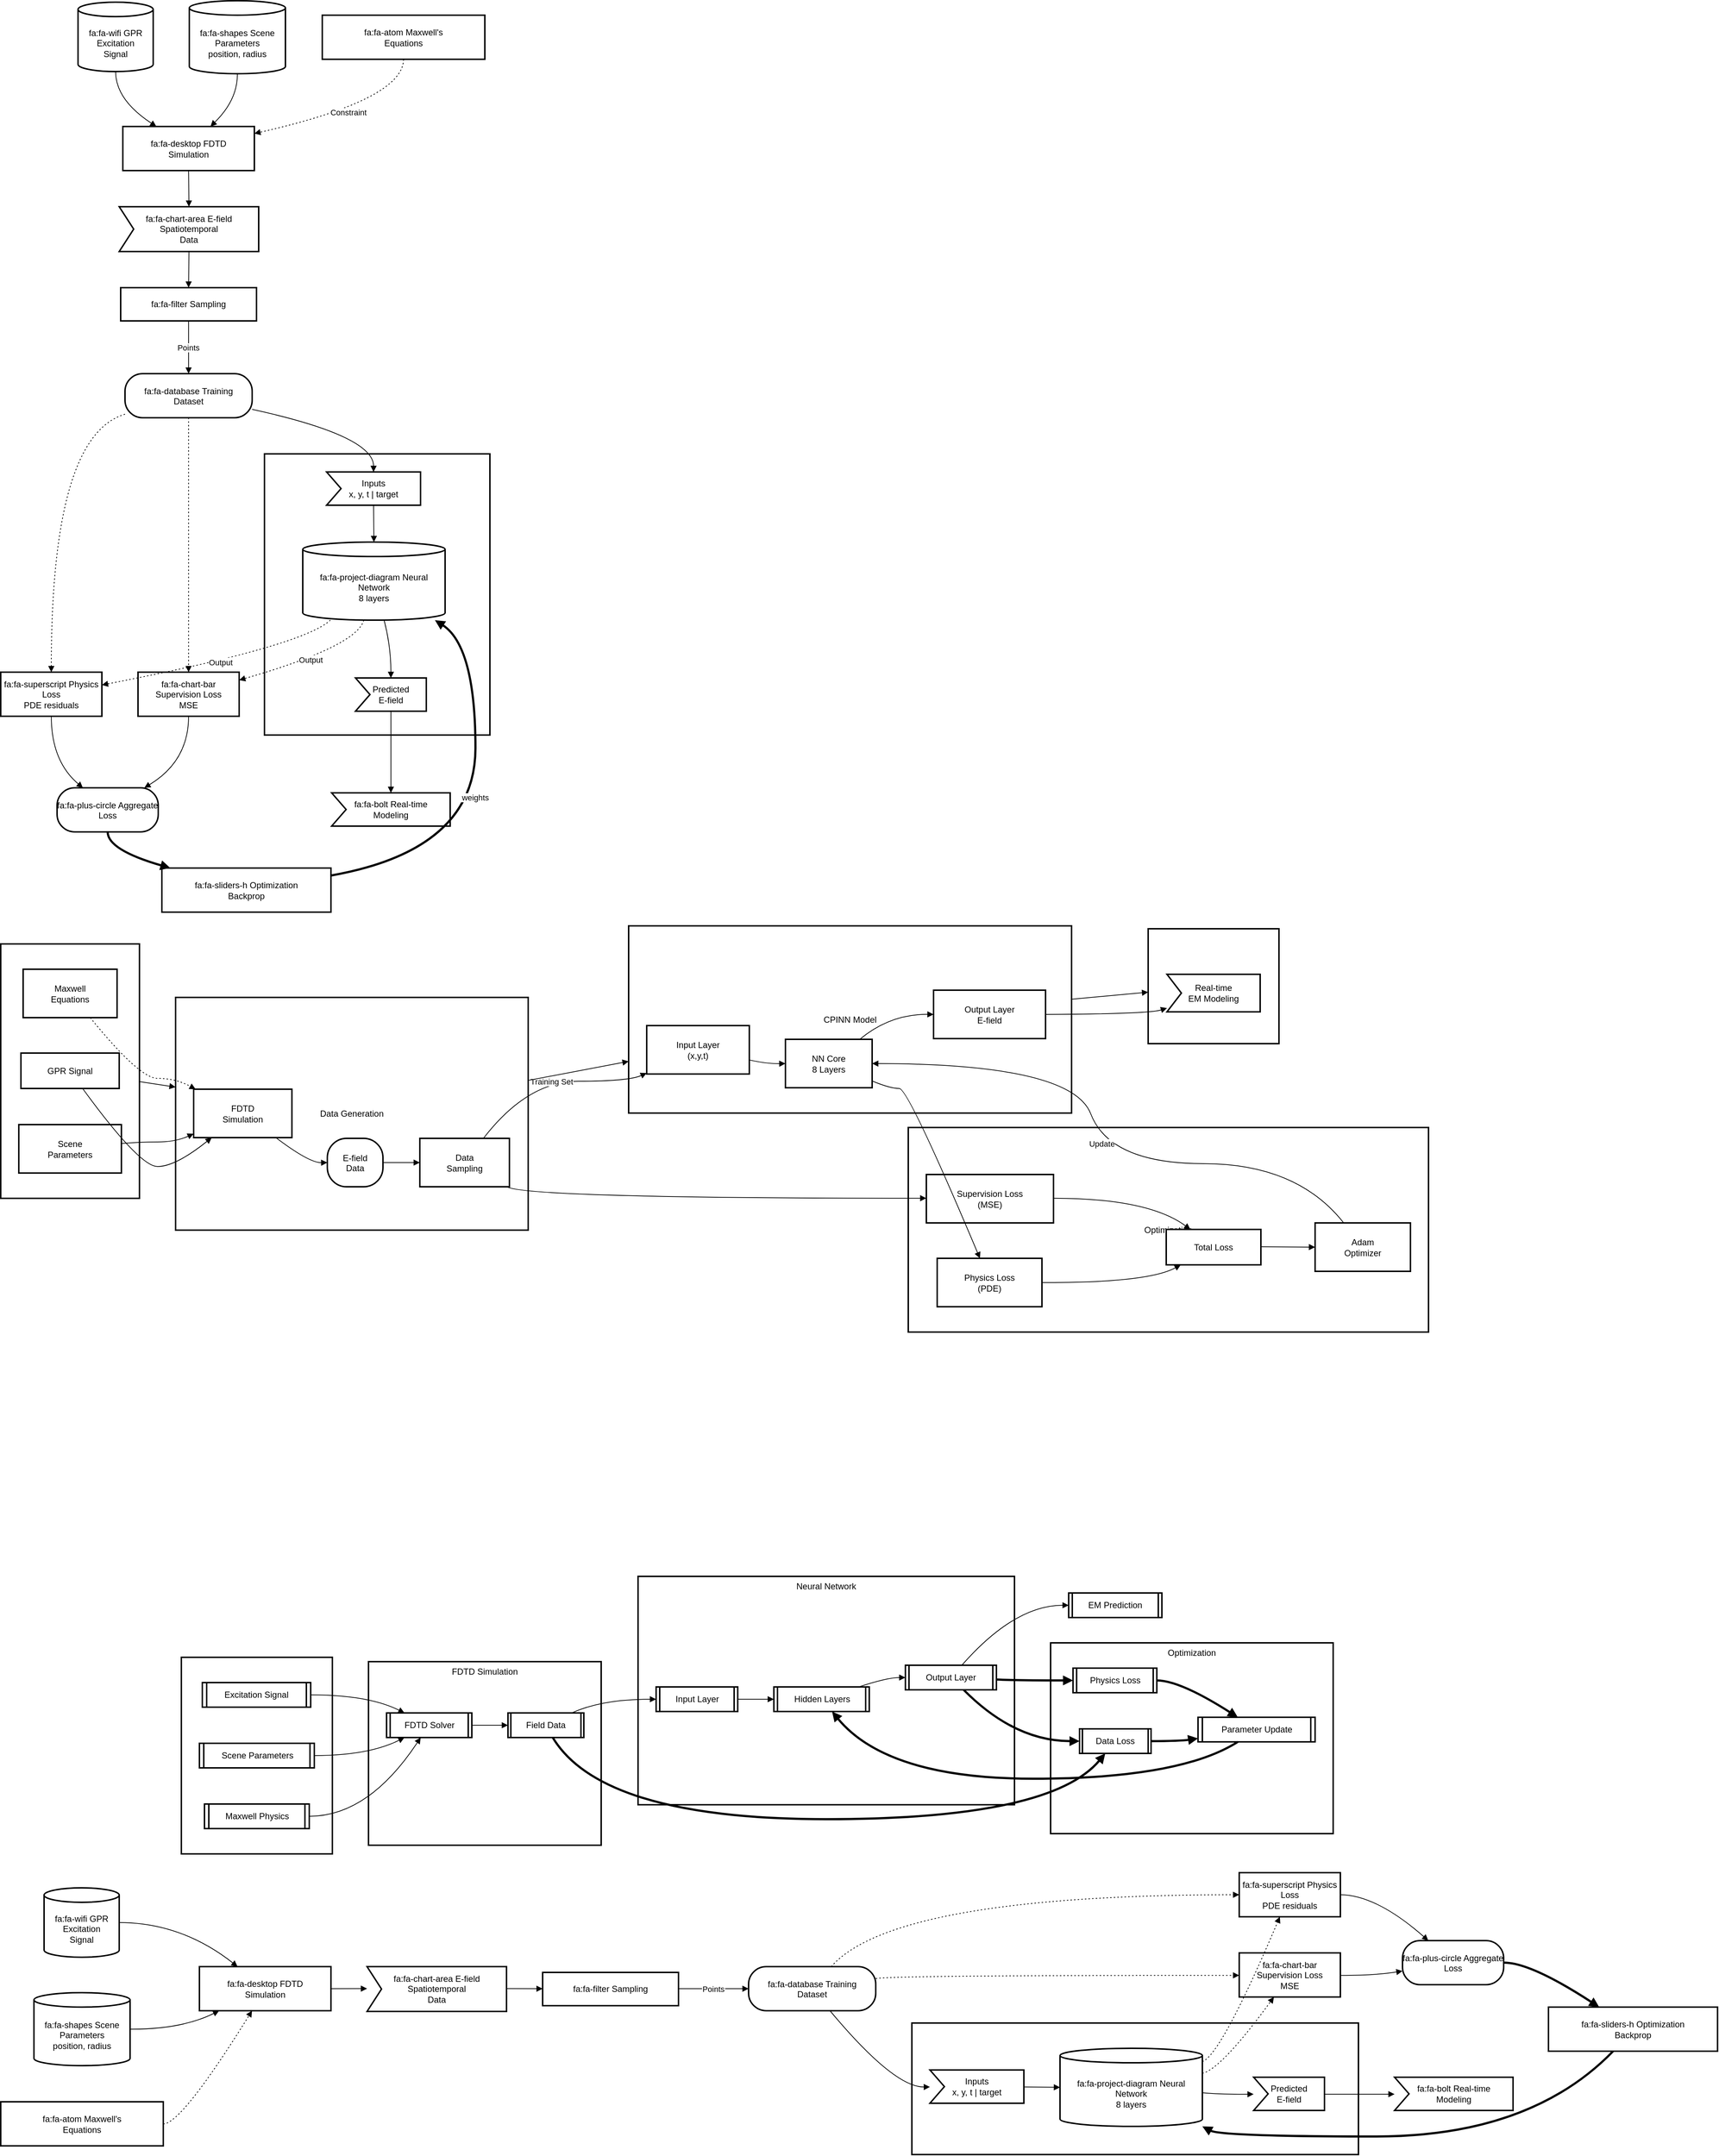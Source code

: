 <mxfile version="24.8.3">
  <diagram name="第 1 页" id="Es1IzpoL_HjVBr5iqfcD">
    <mxGraphModel dx="2593" dy="1373" grid="1" gridSize="10" guides="1" tooltips="1" connect="1" arrows="1" fold="1" page="1" pageScale="1" pageWidth="827" pageHeight="1169" math="0" shadow="0">
      <root>
        <mxCell id="0" />
        <mxCell id="1" parent="0" />
        <mxCell id="CLA0H4NjxsE6k_B4uR5a-1" value="CPINN Neural Network" style="whiteSpace=wrap;strokeWidth=2;" vertex="1" parent="1">
          <mxGeometry x="385" y="647" width="312" height="389" as="geometry" />
        </mxCell>
        <mxCell id="CLA0H4NjxsE6k_B4uR5a-2" value="fa:fa-wifi GPR&#xa;Excitation&#xa;Signal" style="shape=cylinder3;boundedLbl=1;backgroundOutline=1;size=10;strokeWidth=2;whiteSpace=wrap;" vertex="1" parent="1">
          <mxGeometry x="127" y="22" width="104" height="96" as="geometry" />
        </mxCell>
        <mxCell id="CLA0H4NjxsE6k_B4uR5a-3" value="fa:fa-shapes Scene&#xa;Parameters&#xa;position, radius" style="shape=cylinder3;boundedLbl=1;backgroundOutline=1;size=10;strokeWidth=2;whiteSpace=wrap;" vertex="1" parent="1">
          <mxGeometry x="281" y="20" width="133" height="101" as="geometry" />
        </mxCell>
        <mxCell id="CLA0H4NjxsE6k_B4uR5a-4" value="fa:fa-atom Maxwell&#39;s&#xa;Equations" style="whiteSpace=wrap;strokeWidth=2;" vertex="1" parent="1">
          <mxGeometry x="465" y="40" width="225" height="61" as="geometry" />
        </mxCell>
        <mxCell id="CLA0H4NjxsE6k_B4uR5a-5" value="fa:fa-desktop FDTD&#xa;Simulation" style="whiteSpace=wrap;strokeWidth=2;" vertex="1" parent="1">
          <mxGeometry x="189" y="194" width="182" height="61" as="geometry" />
        </mxCell>
        <mxCell id="CLA0H4NjxsE6k_B4uR5a-6" value="fa:fa-chart-area E-field&#xa;Spatiotemporal&#xa;Data" style="shape=mxgraph.arrows2.arrow;dy=0;dx=0;notch=20;strokeWidth=2;whiteSpace=wrap;" vertex="1" parent="1">
          <mxGeometry x="184" y="305" width="193" height="62" as="geometry" />
        </mxCell>
        <mxCell id="CLA0H4NjxsE6k_B4uR5a-7" value="fa:fa-filter Sampling" style="whiteSpace=wrap;strokeWidth=2;" vertex="1" parent="1">
          <mxGeometry x="186" y="417" width="188" height="46" as="geometry" />
        </mxCell>
        <mxCell id="CLA0H4NjxsE6k_B4uR5a-8" value="fa:fa-database Training&#xa;Dataset" style="rounded=1;arcSize=40;strokeWidth=2" vertex="1" parent="1">
          <mxGeometry x="192" y="536" width="176" height="61" as="geometry" />
        </mxCell>
        <mxCell id="CLA0H4NjxsE6k_B4uR5a-9" value="Inputs&#xa;x, y, t | target" style="shape=mxgraph.arrows2.arrow;dy=0;dx=0;notch=20;strokeWidth=2;whiteSpace=wrap;" vertex="1" parent="1">
          <mxGeometry x="471" y="672" width="130" height="46" as="geometry" />
        </mxCell>
        <mxCell id="CLA0H4NjxsE6k_B4uR5a-10" value="fa:fa-project-diagram Neural&#xa;Network&#xa;8 layers" style="shape=cylinder3;boundedLbl=1;backgroundOutline=1;size=10;strokeWidth=2;whiteSpace=wrap;" vertex="1" parent="1">
          <mxGeometry x="438" y="769" width="197" height="108" as="geometry" />
        </mxCell>
        <mxCell id="CLA0H4NjxsE6k_B4uR5a-11" value="Predicted&#xa;E-field" style="shape=mxgraph.arrows2.arrow;dy=0;dx=0;notch=20;strokeWidth=2;whiteSpace=wrap;" vertex="1" parent="1">
          <mxGeometry x="511" y="957" width="98" height="46" as="geometry" />
        </mxCell>
        <mxCell id="CLA0H4NjxsE6k_B4uR5a-12" value="fa:fa-superscript Physics Loss&#xa;PDE residuals" style="whiteSpace=wrap;strokeWidth=2;" vertex="1" parent="1">
          <mxGeometry x="20" y="949" width="140" height="61" as="geometry" />
        </mxCell>
        <mxCell id="CLA0H4NjxsE6k_B4uR5a-13" value="fa:fa-chart-bar Supervision Loss&#xa;MSE" style="whiteSpace=wrap;strokeWidth=2;" vertex="1" parent="1">
          <mxGeometry x="210" y="949" width="140" height="61" as="geometry" />
        </mxCell>
        <mxCell id="CLA0H4NjxsE6k_B4uR5a-14" value="fa:fa-plus-circle Aggregate&#xa;Loss" style="rounded=1;arcSize=40;strokeWidth=2" vertex="1" parent="1">
          <mxGeometry x="98" y="1109" width="140" height="61" as="geometry" />
        </mxCell>
        <mxCell id="CLA0H4NjxsE6k_B4uR5a-15" value="fa:fa-sliders-h Optimization&#xa;Backprop" style="whiteSpace=wrap;strokeWidth=2;" vertex="1" parent="1">
          <mxGeometry x="243" y="1220" width="234" height="61" as="geometry" />
        </mxCell>
        <mxCell id="CLA0H4NjxsE6k_B4uR5a-16" value="fa:fa-bolt Real-time&#xa;Modeling" style="shape=mxgraph.arrows2.arrow;dy=0;dx=0;notch=20;strokeWidth=2;whiteSpace=wrap;" vertex="1" parent="1">
          <mxGeometry x="478" y="1116" width="164" height="46" as="geometry" />
        </mxCell>
        <mxCell id="CLA0H4NjxsE6k_B4uR5a-17" value="" style="curved=1;startArrow=none;endArrow=block;exitX=0.5;exitY=1;entryX=0.25;entryY=-0.01;rounded=0;" edge="1" parent="1" source="CLA0H4NjxsE6k_B4uR5a-2" target="CLA0H4NjxsE6k_B4uR5a-5">
          <mxGeometry relative="1" as="geometry">
            <Array as="points">
              <mxPoint x="179" y="157" />
            </Array>
          </mxGeometry>
        </mxCell>
        <mxCell id="CLA0H4NjxsE6k_B4uR5a-18" value="" style="curved=1;startArrow=none;endArrow=block;exitX=0.5;exitY=1;entryX=0.67;entryY=-0.01;rounded=0;" edge="1" parent="1" source="CLA0H4NjxsE6k_B4uR5a-3" target="CLA0H4NjxsE6k_B4uR5a-5">
          <mxGeometry relative="1" as="geometry">
            <Array as="points">
              <mxPoint x="348" y="157" />
            </Array>
          </mxGeometry>
        </mxCell>
        <mxCell id="CLA0H4NjxsE6k_B4uR5a-19" value="Constraint" style="curved=1;dashed=1;dashPattern=2 3;startArrow=none;endArrow=block;exitX=0.5;exitY=1;entryX=1;entryY=0.16;rounded=0;" edge="1" parent="1" source="CLA0H4NjxsE6k_B4uR5a-4" target="CLA0H4NjxsE6k_B4uR5a-5">
          <mxGeometry relative="1" as="geometry">
            <Array as="points">
              <mxPoint x="577" y="157" />
            </Array>
          </mxGeometry>
        </mxCell>
        <mxCell id="CLA0H4NjxsE6k_B4uR5a-20" value="" style="curved=1;startArrow=none;endArrow=block;exitX=0.5;exitY=1;entryX=0.5;entryY=0;rounded=0;" edge="1" parent="1" source="CLA0H4NjxsE6k_B4uR5a-5" target="CLA0H4NjxsE6k_B4uR5a-6">
          <mxGeometry relative="1" as="geometry">
            <Array as="points" />
          </mxGeometry>
        </mxCell>
        <mxCell id="CLA0H4NjxsE6k_B4uR5a-21" value="" style="curved=1;startArrow=none;endArrow=block;exitX=0.5;exitY=1;entryX=0.5;entryY=-0.01;rounded=0;" edge="1" parent="1" source="CLA0H4NjxsE6k_B4uR5a-6" target="CLA0H4NjxsE6k_B4uR5a-7">
          <mxGeometry relative="1" as="geometry">
            <Array as="points" />
          </mxGeometry>
        </mxCell>
        <mxCell id="CLA0H4NjxsE6k_B4uR5a-22" value="Points" style="curved=1;startArrow=none;endArrow=block;exitX=0.5;exitY=0.99;entryX=0.5;entryY=0;rounded=0;" edge="1" parent="1" source="CLA0H4NjxsE6k_B4uR5a-7" target="CLA0H4NjxsE6k_B4uR5a-8">
          <mxGeometry relative="1" as="geometry">
            <Array as="points" />
          </mxGeometry>
        </mxCell>
        <mxCell id="CLA0H4NjxsE6k_B4uR5a-23" value="" style="curved=1;startArrow=none;endArrow=block;exitX=1;exitY=0.81;entryX=0.5;entryY=0;rounded=0;" edge="1" parent="1" source="CLA0H4NjxsE6k_B4uR5a-8" target="CLA0H4NjxsE6k_B4uR5a-9">
          <mxGeometry relative="1" as="geometry">
            <Array as="points">
              <mxPoint x="536" y="622" />
            </Array>
          </mxGeometry>
        </mxCell>
        <mxCell id="CLA0H4NjxsE6k_B4uR5a-24" value="" style="curved=1;startArrow=none;endArrow=block;exitX=0.5;exitY=1.01;entryX=0.5;entryY=0;rounded=0;" edge="1" parent="1" source="CLA0H4NjxsE6k_B4uR5a-9" target="CLA0H4NjxsE6k_B4uR5a-10">
          <mxGeometry relative="1" as="geometry">
            <Array as="points" />
          </mxGeometry>
        </mxCell>
        <mxCell id="CLA0H4NjxsE6k_B4uR5a-25" value="" style="curved=1;startArrow=none;endArrow=block;exitX=0.57;exitY=0.99;entryX=0.5;entryY=-0.01;rounded=0;" edge="1" parent="1" source="CLA0H4NjxsE6k_B4uR5a-10" target="CLA0H4NjxsE6k_B4uR5a-11">
          <mxGeometry relative="1" as="geometry">
            <Array as="points">
              <mxPoint x="560" y="913" />
            </Array>
          </mxGeometry>
        </mxCell>
        <mxCell id="CLA0H4NjxsE6k_B4uR5a-26" value="" style="curved=1;startArrow=none;endArrow=block;exitX=0.5;exitY=1;entryX=0.5;entryY=0;rounded=0;" edge="1" parent="1" source="CLA0H4NjxsE6k_B4uR5a-11" target="CLA0H4NjxsE6k_B4uR5a-16">
          <mxGeometry relative="1" as="geometry">
            <Array as="points" />
          </mxGeometry>
        </mxCell>
        <mxCell id="CLA0H4NjxsE6k_B4uR5a-27" value="" style="curved=1;dashed=1;dashPattern=2 3;startArrow=none;endArrow=block;exitX=0;exitY=0.92;entryX=0.5;entryY=0;rounded=0;" edge="1" parent="1" source="CLA0H4NjxsE6k_B4uR5a-8" target="CLA0H4NjxsE6k_B4uR5a-12">
          <mxGeometry relative="1" as="geometry">
            <Array as="points">
              <mxPoint x="90" y="622" />
            </Array>
          </mxGeometry>
        </mxCell>
        <mxCell id="CLA0H4NjxsE6k_B4uR5a-28" value="" style="curved=1;dashed=1;dashPattern=2 3;startArrow=none;endArrow=block;exitX=0.5;exitY=1;entryX=0.5;entryY=0;rounded=0;" edge="1" parent="1" source="CLA0H4NjxsE6k_B4uR5a-8" target="CLA0H4NjxsE6k_B4uR5a-13">
          <mxGeometry relative="1" as="geometry">
            <Array as="points" />
          </mxGeometry>
        </mxCell>
        <mxCell id="CLA0H4NjxsE6k_B4uR5a-29" value="Output" style="curved=1;dashed=1;dashPattern=2 3;startArrow=none;endArrow=block;exitX=0.2;exitY=0.99;entryX=1;entryY=0.29;rounded=0;" edge="1" parent="1" source="CLA0H4NjxsE6k_B4uR5a-10" target="CLA0H4NjxsE6k_B4uR5a-12">
          <mxGeometry relative="1" as="geometry">
            <Array as="points">
              <mxPoint x="438" y="913" />
            </Array>
          </mxGeometry>
        </mxCell>
        <mxCell id="CLA0H4NjxsE6k_B4uR5a-30" value="Output" style="curved=1;dashed=1;dashPattern=2 3;startArrow=none;endArrow=block;exitX=0.43;exitY=0.99;entryX=1;entryY=0.18;rounded=0;" edge="1" parent="1" source="CLA0H4NjxsE6k_B4uR5a-10" target="CLA0H4NjxsE6k_B4uR5a-13">
          <mxGeometry relative="1" as="geometry">
            <Array as="points">
              <mxPoint x="513" y="913" />
            </Array>
          </mxGeometry>
        </mxCell>
        <mxCell id="CLA0H4NjxsE6k_B4uR5a-31" value="" style="curved=1;startArrow=none;endArrow=block;exitX=0.5;exitY=1.01;entryX=0.25;entryY=-0.01;rounded=0;" edge="1" parent="1" source="CLA0H4NjxsE6k_B4uR5a-12" target="CLA0H4NjxsE6k_B4uR5a-14">
          <mxGeometry relative="1" as="geometry">
            <Array as="points">
              <mxPoint x="90" y="1072" />
            </Array>
          </mxGeometry>
        </mxCell>
        <mxCell id="CLA0H4NjxsE6k_B4uR5a-32" value="" style="curved=1;startArrow=none;endArrow=block;exitX=0.5;exitY=1.01;entryX=0.87;entryY=-0.01;rounded=0;" edge="1" parent="1" source="CLA0H4NjxsE6k_B4uR5a-13" target="CLA0H4NjxsE6k_B4uR5a-14">
          <mxGeometry relative="1" as="geometry">
            <Array as="points">
              <mxPoint x="280" y="1072" />
            </Array>
          </mxGeometry>
        </mxCell>
        <mxCell id="CLA0H4NjxsE6k_B4uR5a-33" value="" style="curved=1;startArrow=none;endArrow=block;strokeWidth=3;exitX=0.5;exitY=1;entryX=0.05;entryY=0;rounded=0;" edge="1" parent="1" source="CLA0H4NjxsE6k_B4uR5a-14" target="CLA0H4NjxsE6k_B4uR5a-15">
          <mxGeometry relative="1" as="geometry">
            <Array as="points">
              <mxPoint x="168" y="1195" />
            </Array>
          </mxGeometry>
        </mxCell>
        <mxCell id="CLA0H4NjxsE6k_B4uR5a-34" value="weights" style="curved=1;startArrow=none;endArrow=block;strokeWidth=3;exitX=1;exitY=0.17;entryX=0.92;entryY=0.99;rounded=0;" edge="1" parent="1" source="CLA0H4NjxsE6k_B4uR5a-15" target="CLA0H4NjxsE6k_B4uR5a-10">
          <mxGeometry relative="1" as="geometry">
            <Array as="points">
              <mxPoint x="677" y="1195" />
              <mxPoint x="677" y="913" />
            </Array>
          </mxGeometry>
        </mxCell>
        <mxCell id="CLA0H4NjxsE6k_B4uR5a-35" value="Output" style="whiteSpace=wrap;strokeWidth=2;" vertex="1" parent="1">
          <mxGeometry x="1608" y="1304" width="181" height="159" as="geometry" />
        </mxCell>
        <mxCell id="CLA0H4NjxsE6k_B4uR5a-36" value="Optimization" style="whiteSpace=wrap;strokeWidth=2;" vertex="1" parent="1">
          <mxGeometry x="1276" y="1579" width="720" height="283" as="geometry" />
        </mxCell>
        <mxCell id="CLA0H4NjxsE6k_B4uR5a-37" value="CPINN Model" style="whiteSpace=wrap;strokeWidth=2;" vertex="1" parent="1">
          <mxGeometry x="889" y="1300" width="613" height="259" as="geometry" />
        </mxCell>
        <mxCell id="CLA0H4NjxsE6k_B4uR5a-38" value="Data Generation" style="whiteSpace=wrap;strokeWidth=2;" vertex="1" parent="1">
          <mxGeometry x="262" y="1399" width="488" height="322" as="geometry" />
        </mxCell>
        <mxCell id="CLA0H4NjxsE6k_B4uR5a-39" value="Physical Inputs" style="whiteSpace=wrap;strokeWidth=2;" vertex="1" parent="1">
          <mxGeometry x="20" y="1325" width="192" height="352" as="geometry" />
        </mxCell>
        <mxCell id="CLA0H4NjxsE6k_B4uR5a-40" value="GPR Signal" style="whiteSpace=wrap;strokeWidth=2;" vertex="1" parent="1">
          <mxGeometry x="48" y="1476" width="136" height="49" as="geometry" />
        </mxCell>
        <mxCell id="CLA0H4NjxsE6k_B4uR5a-41" value="Scene&#xa;Parameters" style="whiteSpace=wrap;strokeWidth=2;" vertex="1" parent="1">
          <mxGeometry x="45" y="1575" width="142" height="67" as="geometry" />
        </mxCell>
        <mxCell id="CLA0H4NjxsE6k_B4uR5a-42" value="Maxwell&#xa;Equations" style="whiteSpace=wrap;strokeWidth=2;" vertex="1" parent="1">
          <mxGeometry x="51" y="1360" width="130" height="67" as="geometry" />
        </mxCell>
        <mxCell id="CLA0H4NjxsE6k_B4uR5a-43" value="FDTD&#xa;Simulation" style="whiteSpace=wrap;strokeWidth=2;" vertex="1" parent="1">
          <mxGeometry x="287" y="1526" width="136" height="67" as="geometry" />
        </mxCell>
        <mxCell id="CLA0H4NjxsE6k_B4uR5a-44" value="E-field&#xa;Data" style="rounded=1;arcSize=40;strokeWidth=2" vertex="1" parent="1">
          <mxGeometry x="472" y="1594" width="77" height="67" as="geometry" />
        </mxCell>
        <mxCell id="CLA0H4NjxsE6k_B4uR5a-45" value="Data&#xa;Sampling" style="whiteSpace=wrap;strokeWidth=2;" vertex="1" parent="1">
          <mxGeometry x="600" y="1594" width="124" height="67" as="geometry" />
        </mxCell>
        <mxCell id="CLA0H4NjxsE6k_B4uR5a-46" value="Input Layer&#xa;(x,y,t)" style="whiteSpace=wrap;strokeWidth=2;" vertex="1" parent="1">
          <mxGeometry x="914" y="1438" width="142" height="67" as="geometry" />
        </mxCell>
        <mxCell id="CLA0H4NjxsE6k_B4uR5a-47" value="NN Core&#xa;8 Layers" style="whiteSpace=wrap;strokeWidth=2;" vertex="1" parent="1">
          <mxGeometry x="1106" y="1457" width="120" height="67" as="geometry" />
        </mxCell>
        <mxCell id="CLA0H4NjxsE6k_B4uR5a-48" value="Output Layer&#xa;E-field" style="whiteSpace=wrap;strokeWidth=2;" vertex="1" parent="1">
          <mxGeometry x="1311" y="1389" width="155" height="67" as="geometry" />
        </mxCell>
        <mxCell id="CLA0H4NjxsE6k_B4uR5a-49" value="Physics Loss&#xa;(PDE)" style="whiteSpace=wrap;strokeWidth=2;" vertex="1" parent="1">
          <mxGeometry x="1316" y="1760" width="145" height="67" as="geometry" />
        </mxCell>
        <mxCell id="CLA0H4NjxsE6k_B4uR5a-50" value="Supervision Loss&#xa;(MSE)" style="whiteSpace=wrap;strokeWidth=2;" vertex="1" parent="1">
          <mxGeometry x="1301" y="1644" width="176" height="67" as="geometry" />
        </mxCell>
        <mxCell id="CLA0H4NjxsE6k_B4uR5a-51" value="Total Loss" style="whiteSpace=wrap;strokeWidth=2;" vertex="1" parent="1">
          <mxGeometry x="1633" y="1720" width="131" height="49" as="geometry" />
        </mxCell>
        <mxCell id="CLA0H4NjxsE6k_B4uR5a-52" value="Adam&#xa;Optimizer" style="whiteSpace=wrap;strokeWidth=2;" vertex="1" parent="1">
          <mxGeometry x="1839" y="1711" width="132" height="67" as="geometry" />
        </mxCell>
        <mxCell id="CLA0H4NjxsE6k_B4uR5a-53" value="Real-time&#xa;EM Modeling" style="shape=mxgraph.arrows2.arrow;dy=0;dx=0;notch=20;strokeWidth=2;whiteSpace=wrap;" vertex="1" parent="1">
          <mxGeometry x="1634" y="1367" width="129" height="52" as="geometry" />
        </mxCell>
        <mxCell id="CLA0H4NjxsE6k_B4uR5a-54" value="" style="curved=1;startArrow=none;endArrow=block;exitX=0.63;exitY=1.01;entryX=0.19;entryY=0.99;rounded=0;" edge="1" parent="1" source="CLA0H4NjxsE6k_B4uR5a-40" target="CLA0H4NjxsE6k_B4uR5a-43">
          <mxGeometry relative="1" as="geometry">
            <Array as="points">
              <mxPoint x="212" y="1633" />
              <mxPoint x="262" y="1633" />
            </Array>
          </mxGeometry>
        </mxCell>
        <mxCell id="CLA0H4NjxsE6k_B4uR5a-55" value="" style="curved=1;startArrow=none;endArrow=block;exitX=1;exitY=0.39;entryX=0;entryY=0.92;rounded=0;" edge="1" parent="1" source="CLA0H4NjxsE6k_B4uR5a-41" target="CLA0H4NjxsE6k_B4uR5a-43">
          <mxGeometry relative="1" as="geometry">
            <Array as="points">
              <mxPoint x="212" y="1599" />
              <mxPoint x="262" y="1599" />
            </Array>
          </mxGeometry>
        </mxCell>
        <mxCell id="CLA0H4NjxsE6k_B4uR5a-56" value="" style="curved=1;dashed=1;dashPattern=2 3;startArrow=none;endArrow=block;exitX=0.71;exitY=0.99;entryX=0.02;entryY=0;rounded=0;" edge="1" parent="1" source="CLA0H4NjxsE6k_B4uR5a-42" target="CLA0H4NjxsE6k_B4uR5a-43">
          <mxGeometry relative="1" as="geometry">
            <Array as="points">
              <mxPoint x="212" y="1511" />
              <mxPoint x="262" y="1511" />
            </Array>
          </mxGeometry>
        </mxCell>
        <mxCell id="CLA0H4NjxsE6k_B4uR5a-57" value="" style="curved=1;startArrow=none;endArrow=block;exitX=0.83;exitY=0.99;entryX=0.01;entryY=0.5;rounded=0;" edge="1" parent="1" source="CLA0H4NjxsE6k_B4uR5a-43" target="CLA0H4NjxsE6k_B4uR5a-44">
          <mxGeometry relative="1" as="geometry">
            <Array as="points">
              <mxPoint x="447" y="1628" />
            </Array>
          </mxGeometry>
        </mxCell>
        <mxCell id="CLA0H4NjxsE6k_B4uR5a-58" value="" style="curved=1;startArrow=none;endArrow=block;exitX=1.01;exitY=0.5;entryX=0;entryY=0.5;rounded=0;" edge="1" parent="1" source="CLA0H4NjxsE6k_B4uR5a-44" target="CLA0H4NjxsE6k_B4uR5a-45">
          <mxGeometry relative="1" as="geometry">
            <Array as="points" />
          </mxGeometry>
        </mxCell>
        <mxCell id="CLA0H4NjxsE6k_B4uR5a-59" value="Training Set" style="curved=1;startArrow=none;endArrow=block;exitX=0.71;exitY=0;entryX=0;entryY=0.98;rounded=0;" edge="1" parent="1" source="CLA0H4NjxsE6k_B4uR5a-45" target="CLA0H4NjxsE6k_B4uR5a-46">
          <mxGeometry relative="1" as="geometry">
            <Array as="points">
              <mxPoint x="749" y="1515" />
              <mxPoint x="889" y="1515" />
            </Array>
          </mxGeometry>
        </mxCell>
        <mxCell id="CLA0H4NjxsE6k_B4uR5a-60" value="" style="curved=1;startArrow=none;endArrow=block;exitX=1;exitY=0.71;entryX=0;entryY=0.5;rounded=0;" edge="1" parent="1" source="CLA0H4NjxsE6k_B4uR5a-46" target="CLA0H4NjxsE6k_B4uR5a-47">
          <mxGeometry relative="1" as="geometry">
            <Array as="points">
              <mxPoint x="1081" y="1491" />
            </Array>
          </mxGeometry>
        </mxCell>
        <mxCell id="CLA0H4NjxsE6k_B4uR5a-61" value="" style="curved=1;startArrow=none;endArrow=block;exitX=0.85;exitY=0.01;entryX=0;entryY=0.5;rounded=0;" edge="1" parent="1" source="CLA0H4NjxsE6k_B4uR5a-47" target="CLA0H4NjxsE6k_B4uR5a-48">
          <mxGeometry relative="1" as="geometry">
            <Array as="points">
              <mxPoint x="1251" y="1422" />
            </Array>
          </mxGeometry>
        </mxCell>
        <mxCell id="CLA0H4NjxsE6k_B4uR5a-62" value="" style="curved=1;startArrow=none;endArrow=block;exitX=1;exitY=0.5;entryX=0;entryY=0.9;rounded=0;" edge="1" parent="1" source="CLA0H4NjxsE6k_B4uR5a-48" target="CLA0H4NjxsE6k_B4uR5a-53">
          <mxGeometry relative="1" as="geometry">
            <Array as="points">
              <mxPoint x="1608" y="1422" />
            </Array>
          </mxGeometry>
        </mxCell>
        <mxCell id="CLA0H4NjxsE6k_B4uR5a-63" value="" style="curved=1;startArrow=none;endArrow=block;exitX=0.97;exitY=1;entryX=0;entryY=0.49;rounded=0;" edge="1" parent="1" source="CLA0H4NjxsE6k_B4uR5a-45" target="CLA0H4NjxsE6k_B4uR5a-50">
          <mxGeometry relative="1" as="geometry">
            <Array as="points">
              <mxPoint x="749" y="1677" />
            </Array>
          </mxGeometry>
        </mxCell>
        <mxCell id="CLA0H4NjxsE6k_B4uR5a-64" value="" style="curved=1;startArrow=none;endArrow=block;exitX=1;exitY=0.86;entryX=0.41;entryY=0.01;rounded=0;" edge="1" parent="1" source="CLA0H4NjxsE6k_B4uR5a-47" target="CLA0H4NjxsE6k_B4uR5a-49">
          <mxGeometry relative="1" as="geometry">
            <Array as="points">
              <mxPoint x="1251" y="1525" />
              <mxPoint x="1276" y="1525" />
            </Array>
          </mxGeometry>
        </mxCell>
        <mxCell id="CLA0H4NjxsE6k_B4uR5a-65" value="" style="curved=1;startArrow=none;endArrow=block;exitX=1;exitY=0.5;entryX=0.16;entryY=0.99;rounded=0;" edge="1" parent="1" source="CLA0H4NjxsE6k_B4uR5a-49" target="CLA0H4NjxsE6k_B4uR5a-51">
          <mxGeometry relative="1" as="geometry">
            <Array as="points">
              <mxPoint x="1608" y="1794" />
            </Array>
          </mxGeometry>
        </mxCell>
        <mxCell id="CLA0H4NjxsE6k_B4uR5a-66" value="" style="curved=1;startArrow=none;endArrow=block;exitX=1;exitY=0.49;entryX=0.25;entryY=-0.01;rounded=0;" edge="1" parent="1" source="CLA0H4NjxsE6k_B4uR5a-50" target="CLA0H4NjxsE6k_B4uR5a-51">
          <mxGeometry relative="1" as="geometry">
            <Array as="points">
              <mxPoint x="1608" y="1677" />
            </Array>
          </mxGeometry>
        </mxCell>
        <mxCell id="CLA0H4NjxsE6k_B4uR5a-67" value="" style="curved=1;startArrow=none;endArrow=block;exitX=1;exitY=0.49;entryX=0;entryY=0.5;rounded=0;" edge="1" parent="1" source="CLA0H4NjxsE6k_B4uR5a-51" target="CLA0H4NjxsE6k_B4uR5a-52">
          <mxGeometry relative="1" as="geometry">
            <Array as="points" />
          </mxGeometry>
        </mxCell>
        <mxCell id="CLA0H4NjxsE6k_B4uR5a-68" value="Update" style="curved=1;startArrow=none;endArrow=block;exitX=0.3;exitY=0;entryX=1;entryY=0.5;rounded=0;" edge="1" parent="1" source="CLA0H4NjxsE6k_B4uR5a-52" target="CLA0H4NjxsE6k_B4uR5a-47">
          <mxGeometry relative="1" as="geometry">
            <Array as="points">
              <mxPoint x="1814" y="1629" />
              <mxPoint x="1555" y="1629" />
              <mxPoint x="1502" y="1491" />
            </Array>
          </mxGeometry>
        </mxCell>
        <mxCell id="CLA0H4NjxsE6k_B4uR5a-69" value="" style="curved=1;startArrow=none;endArrow=block;rounded=0;" edge="1" parent="1" source="CLA0H4NjxsE6k_B4uR5a-39" target="CLA0H4NjxsE6k_B4uR5a-38">
          <mxGeometry relative="1" as="geometry">
            <Array as="points" />
          </mxGeometry>
        </mxCell>
        <mxCell id="CLA0H4NjxsE6k_B4uR5a-70" value="" style="curved=1;startArrow=none;endArrow=block;rounded=0;" edge="1" parent="1" source="CLA0H4NjxsE6k_B4uR5a-38" target="CLA0H4NjxsE6k_B4uR5a-37">
          <mxGeometry relative="1" as="geometry">
            <Array as="points" />
          </mxGeometry>
        </mxCell>
        <mxCell id="CLA0H4NjxsE6k_B4uR5a-71" value="" style="curved=1;startArrow=none;endArrow=block;rounded=0;" edge="1" parent="1" source="CLA0H4NjxsE6k_B4uR5a-37" target="CLA0H4NjxsE6k_B4uR5a-35">
          <mxGeometry relative="1" as="geometry">
            <Array as="points" />
          </mxGeometry>
        </mxCell>
        <mxCell id="CLA0H4NjxsE6k_B4uR5a-72" value="Optimization" style="whiteSpace=wrap;strokeWidth=2;verticalAlign=top;" vertex="1" parent="1">
          <mxGeometry x="1473" y="2292" width="391" height="264" as="geometry" />
        </mxCell>
        <mxCell id="CLA0H4NjxsE6k_B4uR5a-73" value="Neural Network" style="whiteSpace=wrap;strokeWidth=2;verticalAlign=top;" vertex="1" parent="1">
          <mxGeometry x="902" y="2200" width="521" height="316" as="geometry" />
        </mxCell>
        <mxCell id="CLA0H4NjxsE6k_B4uR5a-74" value="FDTD Simulation" style="whiteSpace=wrap;strokeWidth=2;verticalAlign=top;" vertex="1" parent="1">
          <mxGeometry x="529" y="2318" width="322" height="254" as="geometry" />
        </mxCell>
        <mxCell id="CLA0H4NjxsE6k_B4uR5a-75" value="Input Sources" style="whiteSpace=wrap;strokeWidth=2;" vertex="1" parent="1">
          <mxGeometry x="270" y="2312" width="209" height="272" as="geometry" />
        </mxCell>
        <mxCell id="CLA0H4NjxsE6k_B4uR5a-76" value="Excitation Signal" style="strokeWidth=2;shape=process;whiteSpace=wrap;size=0.04;" vertex="1" parent="1">
          <mxGeometry x="299" y="2347" width="150" height="34" as="geometry" />
        </mxCell>
        <mxCell id="CLA0H4NjxsE6k_B4uR5a-77" value="Scene Parameters" style="strokeWidth=2;shape=process;whiteSpace=wrap;size=0.04;" vertex="1" parent="1">
          <mxGeometry x="295" y="2431" width="159" height="34" as="geometry" />
        </mxCell>
        <mxCell id="CLA0H4NjxsE6k_B4uR5a-78" value="Maxwell Physics" style="strokeWidth=2;shape=process;whiteSpace=wrap;size=0.04;" vertex="1" parent="1">
          <mxGeometry x="302" y="2515" width="145" height="34" as="geometry" />
        </mxCell>
        <mxCell id="CLA0H4NjxsE6k_B4uR5a-79" value="FDTD Solver" style="strokeWidth=2;shape=process;whiteSpace=wrap;size=0.04;" vertex="1" parent="1">
          <mxGeometry x="554" y="2389" width="118" height="34" as="geometry" />
        </mxCell>
        <mxCell id="CLA0H4NjxsE6k_B4uR5a-80" value="Field Data" style="strokeWidth=2;shape=process;whiteSpace=wrap;size=0.04;" vertex="1" parent="1">
          <mxGeometry x="722" y="2389" width="105" height="34" as="geometry" />
        </mxCell>
        <mxCell id="CLA0H4NjxsE6k_B4uR5a-81" value="Input Layer" style="strokeWidth=2;shape=process;whiteSpace=wrap;size=0.04;" vertex="1" parent="1">
          <mxGeometry x="927" y="2353" width="113" height="34" as="geometry" />
        </mxCell>
        <mxCell id="CLA0H4NjxsE6k_B4uR5a-82" value="Hidden Layers" style="strokeWidth=2;shape=process;whiteSpace=wrap;size=0.04;" vertex="1" parent="1">
          <mxGeometry x="1090" y="2353" width="132" height="34" as="geometry" />
        </mxCell>
        <mxCell id="CLA0H4NjxsE6k_B4uR5a-83" value="Output Layer" style="strokeWidth=2;shape=process;whiteSpace=wrap;size=0.04;" vertex="1" parent="1">
          <mxGeometry x="1272" y="2323" width="126" height="34" as="geometry" />
        </mxCell>
        <mxCell id="CLA0H4NjxsE6k_B4uR5a-84" value="Physics Loss" style="strokeWidth=2;shape=process;whiteSpace=wrap;size=0.04;" vertex="1" parent="1">
          <mxGeometry x="1504" y="2327" width="116" height="34" as="geometry" />
        </mxCell>
        <mxCell id="CLA0H4NjxsE6k_B4uR5a-85" value="Data Loss" style="strokeWidth=2;shape=process;whiteSpace=wrap;size=0.04;" vertex="1" parent="1">
          <mxGeometry x="1513" y="2411" width="99" height="34" as="geometry" />
        </mxCell>
        <mxCell id="CLA0H4NjxsE6k_B4uR5a-86" value="Parameter Update" style="strokeWidth=2;shape=process;whiteSpace=wrap;size=0.04;" vertex="1" parent="1">
          <mxGeometry x="1677" y="2395" width="162" height="34" as="geometry" />
        </mxCell>
        <mxCell id="CLA0H4NjxsE6k_B4uR5a-87" value="EM Prediction" style="strokeWidth=2;shape=process;whiteSpace=wrap;size=0.04;" vertex="1" parent="1">
          <mxGeometry x="1498" y="2223" width="129" height="34" as="geometry" />
        </mxCell>
        <mxCell id="CLA0H4NjxsE6k_B4uR5a-88" value="" style="curved=1;startArrow=none;endArrow=block;exitX=1;exitY=0.5;entryX=0;entryY=0.5;rounded=0;" edge="1" parent="1" source="CLA0H4NjxsE6k_B4uR5a-79" target="CLA0H4NjxsE6k_B4uR5a-80">
          <mxGeometry relative="1" as="geometry">
            <Array as="points" />
          </mxGeometry>
        </mxCell>
        <mxCell id="CLA0H4NjxsE6k_B4uR5a-89" value="" style="curved=1;startArrow=none;endArrow=block;exitX=1;exitY=0.5;entryX=0;entryY=0.5;rounded=0;" edge="1" parent="1" source="CLA0H4NjxsE6k_B4uR5a-81" target="CLA0H4NjxsE6k_B4uR5a-82">
          <mxGeometry relative="1" as="geometry">
            <Array as="points" />
          </mxGeometry>
        </mxCell>
        <mxCell id="CLA0H4NjxsE6k_B4uR5a-90" value="" style="curved=1;startArrow=none;endArrow=block;exitX=0.89;exitY=0;entryX=0;entryY=0.5;rounded=0;" edge="1" parent="1" source="CLA0H4NjxsE6k_B4uR5a-82" target="CLA0H4NjxsE6k_B4uR5a-83">
          <mxGeometry relative="1" as="geometry">
            <Array as="points">
              <mxPoint x="1247" y="2340" />
            </Array>
          </mxGeometry>
        </mxCell>
        <mxCell id="CLA0H4NjxsE6k_B4uR5a-91" value="" style="curved=1;startArrow=none;endArrow=block;strokeWidth=3;exitX=1;exitY=0.5;entryX=0.34;entryY=0;rounded=0;" edge="1" parent="1" source="CLA0H4NjxsE6k_B4uR5a-84" target="CLA0H4NjxsE6k_B4uR5a-86">
          <mxGeometry relative="1" as="geometry">
            <Array as="points">
              <mxPoint x="1652" y="2344" />
            </Array>
          </mxGeometry>
        </mxCell>
        <mxCell id="CLA0H4NjxsE6k_B4uR5a-92" value="" style="curved=1;startArrow=none;endArrow=block;strokeWidth=3;exitX=1;exitY=0.5;entryX=0;entryY=0.86;rounded=0;" edge="1" parent="1" source="CLA0H4NjxsE6k_B4uR5a-85" target="CLA0H4NjxsE6k_B4uR5a-86">
          <mxGeometry relative="1" as="geometry">
            <Array as="points">
              <mxPoint x="1652" y="2428" />
            </Array>
          </mxGeometry>
        </mxCell>
        <mxCell id="CLA0H4NjxsE6k_B4uR5a-93" value="" style="curved=1;startArrow=none;endArrow=block;exitX=1;exitY=0.5;entryX=0.21;entryY=0;rounded=0;" edge="1" parent="1" source="CLA0H4NjxsE6k_B4uR5a-76" target="CLA0H4NjxsE6k_B4uR5a-79">
          <mxGeometry relative="1" as="geometry">
            <Array as="points">
              <mxPoint x="529" y="2364" />
            </Array>
          </mxGeometry>
        </mxCell>
        <mxCell id="CLA0H4NjxsE6k_B4uR5a-94" value="" style="curved=1;startArrow=none;endArrow=block;exitX=1;exitY=0.5;entryX=0.21;entryY=1;rounded=0;" edge="1" parent="1" source="CLA0H4NjxsE6k_B4uR5a-77" target="CLA0H4NjxsE6k_B4uR5a-79">
          <mxGeometry relative="1" as="geometry">
            <Array as="points">
              <mxPoint x="529" y="2448" />
            </Array>
          </mxGeometry>
        </mxCell>
        <mxCell id="CLA0H4NjxsE6k_B4uR5a-95" value="" style="curved=1;startArrow=none;endArrow=block;exitX=1;exitY=0.5;entryX=0.4;entryY=1;rounded=0;" edge="1" parent="1" source="CLA0H4NjxsE6k_B4uR5a-78" target="CLA0H4NjxsE6k_B4uR5a-79">
          <mxGeometry relative="1" as="geometry">
            <Array as="points">
              <mxPoint x="529" y="2532" />
            </Array>
          </mxGeometry>
        </mxCell>
        <mxCell id="CLA0H4NjxsE6k_B4uR5a-96" value="" style="curved=1;startArrow=none;endArrow=block;exitX=0.84;exitY=0;entryX=0;entryY=0.5;rounded=0;" edge="1" parent="1" source="CLA0H4NjxsE6k_B4uR5a-80" target="CLA0H4NjxsE6k_B4uR5a-81">
          <mxGeometry relative="1" as="geometry">
            <Array as="points">
              <mxPoint x="852" y="2370" />
            </Array>
          </mxGeometry>
        </mxCell>
        <mxCell id="CLA0H4NjxsE6k_B4uR5a-97" value="" style="curved=1;startArrow=none;endArrow=block;exitX=0.62;exitY=0;entryX=0;entryY=0.5;rounded=0;" edge="1" parent="1" source="CLA0H4NjxsE6k_B4uR5a-83" target="CLA0H4NjxsE6k_B4uR5a-87">
          <mxGeometry relative="1" as="geometry">
            <Array as="points">
              <mxPoint x="1423" y="2240" />
            </Array>
          </mxGeometry>
        </mxCell>
        <mxCell id="CLA0H4NjxsE6k_B4uR5a-98" value="" style="curved=1;startArrow=none;endArrow=block;strokeWidth=3;exitX=0.59;exitY=1;entryX=0.36;entryY=1;rounded=0;" edge="1" parent="1" source="CLA0H4NjxsE6k_B4uR5a-80" target="CLA0H4NjxsE6k_B4uR5a-85">
          <mxGeometry relative="1" as="geometry">
            <Array as="points">
              <mxPoint x="852" y="2536" />
              <mxPoint x="1473" y="2536" />
            </Array>
          </mxGeometry>
        </mxCell>
        <mxCell id="CLA0H4NjxsE6k_B4uR5a-99" value="" style="curved=1;startArrow=none;endArrow=block;strokeWidth=3;exitX=1;exitY=0.58;entryX=0;entryY=0.5;rounded=0;" edge="1" parent="1" source="CLA0H4NjxsE6k_B4uR5a-83" target="CLA0H4NjxsE6k_B4uR5a-84">
          <mxGeometry relative="1" as="geometry">
            <Array as="points">
              <mxPoint x="1423" y="2344" />
            </Array>
          </mxGeometry>
        </mxCell>
        <mxCell id="CLA0H4NjxsE6k_B4uR5a-100" value="" style="curved=1;startArrow=none;endArrow=block;strokeWidth=3;exitX=0.64;exitY=1;entryX=0;entryY=0.5;rounded=0;" edge="1" parent="1" source="CLA0H4NjxsE6k_B4uR5a-83" target="CLA0H4NjxsE6k_B4uR5a-85">
          <mxGeometry relative="1" as="geometry">
            <Array as="points">
              <mxPoint x="1423" y="2428" />
            </Array>
          </mxGeometry>
        </mxCell>
        <mxCell id="CLA0H4NjxsE6k_B4uR5a-101" value="" style="curved=1;startArrow=none;endArrow=block;strokeWidth=3;exitX=0.34;exitY=1;entryX=0.61;entryY=1;rounded=0;" edge="1" parent="1" source="CLA0H4NjxsE6k_B4uR5a-86" target="CLA0H4NjxsE6k_B4uR5a-82">
          <mxGeometry relative="1" as="geometry">
            <Array as="points">
              <mxPoint x="1652" y="2480" />
              <mxPoint x="1247" y="2480" />
            </Array>
          </mxGeometry>
        </mxCell>
        <mxCell id="CLA0H4NjxsE6k_B4uR5a-103" value="CPINN Neural Network" style="whiteSpace=wrap;strokeWidth=2;" vertex="1" parent="1">
          <mxGeometry x="1281" y="2818" width="618" height="182" as="geometry" />
        </mxCell>
        <mxCell id="CLA0H4NjxsE6k_B4uR5a-104" value="fa:fa-wifi GPR&#xa;Excitation&#xa;Signal" style="shape=cylinder3;boundedLbl=1;backgroundOutline=1;size=10;strokeWidth=2;whiteSpace=wrap;" vertex="1" parent="1">
          <mxGeometry x="80" y="2631" width="104" height="96" as="geometry" />
        </mxCell>
        <mxCell id="CLA0H4NjxsE6k_B4uR5a-105" value="fa:fa-shapes Scene&#xa;Parameters&#xa;position, radius" style="shape=cylinder3;boundedLbl=1;backgroundOutline=1;size=10;strokeWidth=2;whiteSpace=wrap;" vertex="1" parent="1">
          <mxGeometry x="66" y="2776" width="133" height="101" as="geometry" />
        </mxCell>
        <mxCell id="CLA0H4NjxsE6k_B4uR5a-106" value="fa:fa-atom Maxwell&#39;s&#xa;Equations" style="whiteSpace=wrap;strokeWidth=2;" vertex="1" parent="1">
          <mxGeometry x="20" y="2927" width="225" height="61" as="geometry" />
        </mxCell>
        <mxCell id="CLA0H4NjxsE6k_B4uR5a-107" value="fa:fa-desktop FDTD&#xa;Simulation" style="whiteSpace=wrap;strokeWidth=2;" vertex="1" parent="1">
          <mxGeometry x="295" y="2740" width="182" height="61" as="geometry" />
        </mxCell>
        <mxCell id="CLA0H4NjxsE6k_B4uR5a-108" value="fa:fa-chart-area E-field&#xa;Spatiotemporal&#xa;Data" style="shape=mxgraph.arrows2.arrow;dy=0;dx=0;notch=20;strokeWidth=2;whiteSpace=wrap;" vertex="1" parent="1">
          <mxGeometry x="527" y="2740" width="193" height="62" as="geometry" />
        </mxCell>
        <mxCell id="CLA0H4NjxsE6k_B4uR5a-109" value="fa:fa-filter Sampling" style="whiteSpace=wrap;strokeWidth=2;" vertex="1" parent="1">
          <mxGeometry x="770" y="2748" width="188" height="46" as="geometry" />
        </mxCell>
        <mxCell id="CLA0H4NjxsE6k_B4uR5a-110" value="fa:fa-database Training&#xa;Dataset" style="rounded=1;arcSize=40;strokeWidth=2" vertex="1" parent="1">
          <mxGeometry x="1055" y="2740" width="176" height="61" as="geometry" />
        </mxCell>
        <mxCell id="CLA0H4NjxsE6k_B4uR5a-111" value="Inputs&#xa;x, y, t | target" style="shape=mxgraph.arrows2.arrow;dy=0;dx=0;notch=20;strokeWidth=2;whiteSpace=wrap;" vertex="1" parent="1">
          <mxGeometry x="1306" y="2883" width="130" height="46" as="geometry" />
        </mxCell>
        <mxCell id="CLA0H4NjxsE6k_B4uR5a-112" value="fa:fa-project-diagram Neural&#xa;Network&#xa;8 layers" style="shape=cylinder3;boundedLbl=1;backgroundOutline=1;size=10;strokeWidth=2;whiteSpace=wrap;" vertex="1" parent="1">
          <mxGeometry x="1486" y="2853" width="197" height="108" as="geometry" />
        </mxCell>
        <mxCell id="CLA0H4NjxsE6k_B4uR5a-113" value="Predicted&#xa;E-field" style="shape=mxgraph.arrows2.arrow;dy=0;dx=0;notch=20;strokeWidth=2;whiteSpace=wrap;" vertex="1" parent="1">
          <mxGeometry x="1754" y="2893" width="98" height="46" as="geometry" />
        </mxCell>
        <mxCell id="CLA0H4NjxsE6k_B4uR5a-114" value="fa:fa-superscript Physics Loss&#xa;PDE residuals" style="whiteSpace=wrap;strokeWidth=2;" vertex="1" parent="1">
          <mxGeometry x="1734" y="2610" width="140" height="61" as="geometry" />
        </mxCell>
        <mxCell id="CLA0H4NjxsE6k_B4uR5a-115" value="fa:fa-chart-bar Supervision Loss&#xa;MSE" style="whiteSpace=wrap;strokeWidth=2;" vertex="1" parent="1">
          <mxGeometry x="1734" y="2721" width="140" height="61" as="geometry" />
        </mxCell>
        <mxCell id="CLA0H4NjxsE6k_B4uR5a-116" value="fa:fa-plus-circle Aggregate&#xa;Loss" style="rounded=1;arcSize=40;strokeWidth=2" vertex="1" parent="1">
          <mxGeometry x="1960" y="2704" width="140" height="61" as="geometry" />
        </mxCell>
        <mxCell id="CLA0H4NjxsE6k_B4uR5a-117" value="fa:fa-sliders-h Optimization&#xa;Backprop" style="whiteSpace=wrap;strokeWidth=2;" vertex="1" parent="1">
          <mxGeometry x="2162" y="2796" width="234" height="61" as="geometry" />
        </mxCell>
        <mxCell id="CLA0H4NjxsE6k_B4uR5a-118" value="fa:fa-bolt Real-time&#xa;Modeling" style="shape=mxgraph.arrows2.arrow;dy=0;dx=0;notch=20;strokeWidth=2;whiteSpace=wrap;" vertex="1" parent="1">
          <mxGeometry x="1949" y="2893" width="164" height="46" as="geometry" />
        </mxCell>
        <mxCell id="CLA0H4NjxsE6k_B4uR5a-119" value="" style="curved=1;startArrow=none;endArrow=block;exitX=1.01;exitY=0.5;entryX=0.29;entryY=0;rounded=0;" edge="1" parent="1" source="CLA0H4NjxsE6k_B4uR5a-104" target="CLA0H4NjxsE6k_B4uR5a-107">
          <mxGeometry relative="1" as="geometry">
            <Array as="points">
              <mxPoint x="270" y="2679" />
            </Array>
          </mxGeometry>
        </mxCell>
        <mxCell id="CLA0H4NjxsE6k_B4uR5a-120" value="" style="curved=1;startArrow=none;endArrow=block;exitX=1;exitY=0.5;entryX=0.15;entryY=1;rounded=0;" edge="1" parent="1" source="CLA0H4NjxsE6k_B4uR5a-105" target="CLA0H4NjxsE6k_B4uR5a-107">
          <mxGeometry relative="1" as="geometry">
            <Array as="points">
              <mxPoint x="270" y="2827" />
            </Array>
          </mxGeometry>
        </mxCell>
        <mxCell id="CLA0H4NjxsE6k_B4uR5a-121" value="" style="curved=1;dashed=1;dashPattern=2 3;startArrow=none;endArrow=block;exitX=1;exitY=0.5;entryX=0.4;entryY=1;rounded=0;" edge="1" parent="1" source="CLA0H4NjxsE6k_B4uR5a-106" target="CLA0H4NjxsE6k_B4uR5a-107">
          <mxGeometry relative="1" as="geometry">
            <Array as="points">
              <mxPoint x="270" y="2958" />
            </Array>
          </mxGeometry>
        </mxCell>
        <mxCell id="CLA0H4NjxsE6k_B4uR5a-122" value="" style="curved=1;startArrow=none;endArrow=block;exitX=1;exitY=0.5;entryX=0;entryY=0.49;rounded=0;" edge="1" parent="1" source="CLA0H4NjxsE6k_B4uR5a-107" target="CLA0H4NjxsE6k_B4uR5a-108">
          <mxGeometry relative="1" as="geometry">
            <Array as="points" />
          </mxGeometry>
        </mxCell>
        <mxCell id="CLA0H4NjxsE6k_B4uR5a-123" value="" style="curved=1;startArrow=none;endArrow=block;exitX=1;exitY=0.49;entryX=0;entryY=0.49;rounded=0;" edge="1" parent="1" source="CLA0H4NjxsE6k_B4uR5a-108" target="CLA0H4NjxsE6k_B4uR5a-109">
          <mxGeometry relative="1" as="geometry">
            <Array as="points" />
          </mxGeometry>
        </mxCell>
        <mxCell id="CLA0H4NjxsE6k_B4uR5a-124" value="Points" style="curved=1;startArrow=none;endArrow=block;exitX=1;exitY=0.49;entryX=0;entryY=0.5;rounded=0;" edge="1" parent="1" source="CLA0H4NjxsE6k_B4uR5a-109" target="CLA0H4NjxsE6k_B4uR5a-110">
          <mxGeometry relative="1" as="geometry">
            <Array as="points" />
          </mxGeometry>
        </mxCell>
        <mxCell id="CLA0H4NjxsE6k_B4uR5a-125" value="" style="curved=1;startArrow=none;endArrow=block;exitX=0.64;exitY=1;entryX=0;entryY=0.51;rounded=0;" edge="1" parent="1" source="CLA0H4NjxsE6k_B4uR5a-110" target="CLA0H4NjxsE6k_B4uR5a-111">
          <mxGeometry relative="1" as="geometry">
            <Array as="points">
              <mxPoint x="1256" y="2907" />
            </Array>
          </mxGeometry>
        </mxCell>
        <mxCell id="CLA0H4NjxsE6k_B4uR5a-126" value="" style="curved=1;startArrow=none;endArrow=block;exitX=1;exitY=0.51;entryX=0;entryY=0.5;rounded=0;" edge="1" parent="1" source="CLA0H4NjxsE6k_B4uR5a-111" target="CLA0H4NjxsE6k_B4uR5a-112">
          <mxGeometry relative="1" as="geometry">
            <Array as="points" />
          </mxGeometry>
        </mxCell>
        <mxCell id="CLA0H4NjxsE6k_B4uR5a-127" value="" style="curved=1;startArrow=none;endArrow=block;exitX=1;exitY=0.57;entryX=0;entryY=0.51;rounded=0;" edge="1" parent="1" source="CLA0H4NjxsE6k_B4uR5a-112" target="CLA0H4NjxsE6k_B4uR5a-113">
          <mxGeometry relative="1" as="geometry">
            <Array as="points">
              <mxPoint x="1709" y="2917" />
            </Array>
          </mxGeometry>
        </mxCell>
        <mxCell id="CLA0H4NjxsE6k_B4uR5a-128" value="" style="curved=1;startArrow=none;endArrow=block;exitX=1.01;exitY=0.51;entryX=0;entryY=0.51;rounded=0;" edge="1" parent="1" source="CLA0H4NjxsE6k_B4uR5a-113" target="CLA0H4NjxsE6k_B4uR5a-118">
          <mxGeometry relative="1" as="geometry">
            <Array as="points" />
          </mxGeometry>
        </mxCell>
        <mxCell id="CLA0H4NjxsE6k_B4uR5a-129" value="" style="curved=1;dashed=1;dashPattern=2 3;startArrow=none;endArrow=block;exitX=0.65;exitY=0;entryX=0;entryY=0.5;rounded=0;" edge="1" parent="1" source="CLA0H4NjxsE6k_B4uR5a-110" target="CLA0H4NjxsE6k_B4uR5a-114">
          <mxGeometry relative="1" as="geometry">
            <Array as="points">
              <mxPoint x="1256" y="2641" />
            </Array>
          </mxGeometry>
        </mxCell>
        <mxCell id="CLA0H4NjxsE6k_B4uR5a-130" value="" style="curved=1;dashed=1;dashPattern=2 3;startArrow=none;endArrow=block;exitX=1;exitY=0.27;entryX=0;entryY=0.51;rounded=0;" edge="1" parent="1" source="CLA0H4NjxsE6k_B4uR5a-110" target="CLA0H4NjxsE6k_B4uR5a-115">
          <mxGeometry relative="1" as="geometry">
            <Array as="points">
              <mxPoint x="1256" y="2752" />
            </Array>
          </mxGeometry>
        </mxCell>
        <mxCell id="CLA0H4NjxsE6k_B4uR5a-131" value="" style="curved=1;dashed=1;dashPattern=2 3;startArrow=none;endArrow=block;exitX=1;exitY=0.17;entryX=0.4;entryY=1.01;rounded=0;" edge="1" parent="1" source="CLA0H4NjxsE6k_B4uR5a-112" target="CLA0H4NjxsE6k_B4uR5a-114">
          <mxGeometry relative="1" as="geometry">
            <Array as="points">
              <mxPoint x="1709" y="2862" />
            </Array>
          </mxGeometry>
        </mxCell>
        <mxCell id="CLA0H4NjxsE6k_B4uR5a-132" value="" style="curved=1;dashed=1;dashPattern=2 3;startArrow=none;endArrow=block;exitX=1;exitY=0.32;entryX=0.34;entryY=1.01;rounded=0;" edge="1" parent="1" source="CLA0H4NjxsE6k_B4uR5a-112" target="CLA0H4NjxsE6k_B4uR5a-115">
          <mxGeometry relative="1" as="geometry">
            <Array as="points">
              <mxPoint x="1709" y="2882" />
            </Array>
          </mxGeometry>
        </mxCell>
        <mxCell id="CLA0H4NjxsE6k_B4uR5a-133" value="" style="curved=1;startArrow=none;endArrow=block;exitX=1;exitY=0.5;entryX=0.25;entryY=-0.01;rounded=0;" edge="1" parent="1" source="CLA0H4NjxsE6k_B4uR5a-114" target="CLA0H4NjxsE6k_B4uR5a-116">
          <mxGeometry relative="1" as="geometry">
            <Array as="points">
              <mxPoint x="1924" y="2641" />
            </Array>
          </mxGeometry>
        </mxCell>
        <mxCell id="CLA0H4NjxsE6k_B4uR5a-134" value="" style="curved=1;startArrow=none;endArrow=block;exitX=1;exitY=0.51;entryX=0;entryY=0.69;rounded=0;" edge="1" parent="1" source="CLA0H4NjxsE6k_B4uR5a-115" target="CLA0H4NjxsE6k_B4uR5a-116">
          <mxGeometry relative="1" as="geometry">
            <Array as="points">
              <mxPoint x="1924" y="2752" />
            </Array>
          </mxGeometry>
        </mxCell>
        <mxCell id="CLA0H4NjxsE6k_B4uR5a-135" value="" style="curved=1;startArrow=none;endArrow=block;strokeWidth=3;exitX=1;exitY=0.5;entryX=0.3;entryY=0;rounded=0;" edge="1" parent="1" source="CLA0H4NjxsE6k_B4uR5a-116" target="CLA0H4NjxsE6k_B4uR5a-117">
          <mxGeometry relative="1" as="geometry">
            <Array as="points">
              <mxPoint x="2137" y="2734" />
            </Array>
          </mxGeometry>
        </mxCell>
        <mxCell id="CLA0H4NjxsE6k_B4uR5a-136" value="" style="curved=1;startArrow=none;endArrow=block;strokeWidth=3;exitX=0.38;exitY=1.01;entryX=1;entryY=1;rounded=0;" edge="1" parent="1" source="CLA0H4NjxsE6k_B4uR5a-117" target="CLA0H4NjxsE6k_B4uR5a-112">
          <mxGeometry relative="1" as="geometry">
            <Array as="points">
              <mxPoint x="2137" y="2975" />
              <mxPoint x="1709" y="2975" />
            </Array>
          </mxGeometry>
        </mxCell>
      </root>
    </mxGraphModel>
  </diagram>
</mxfile>
